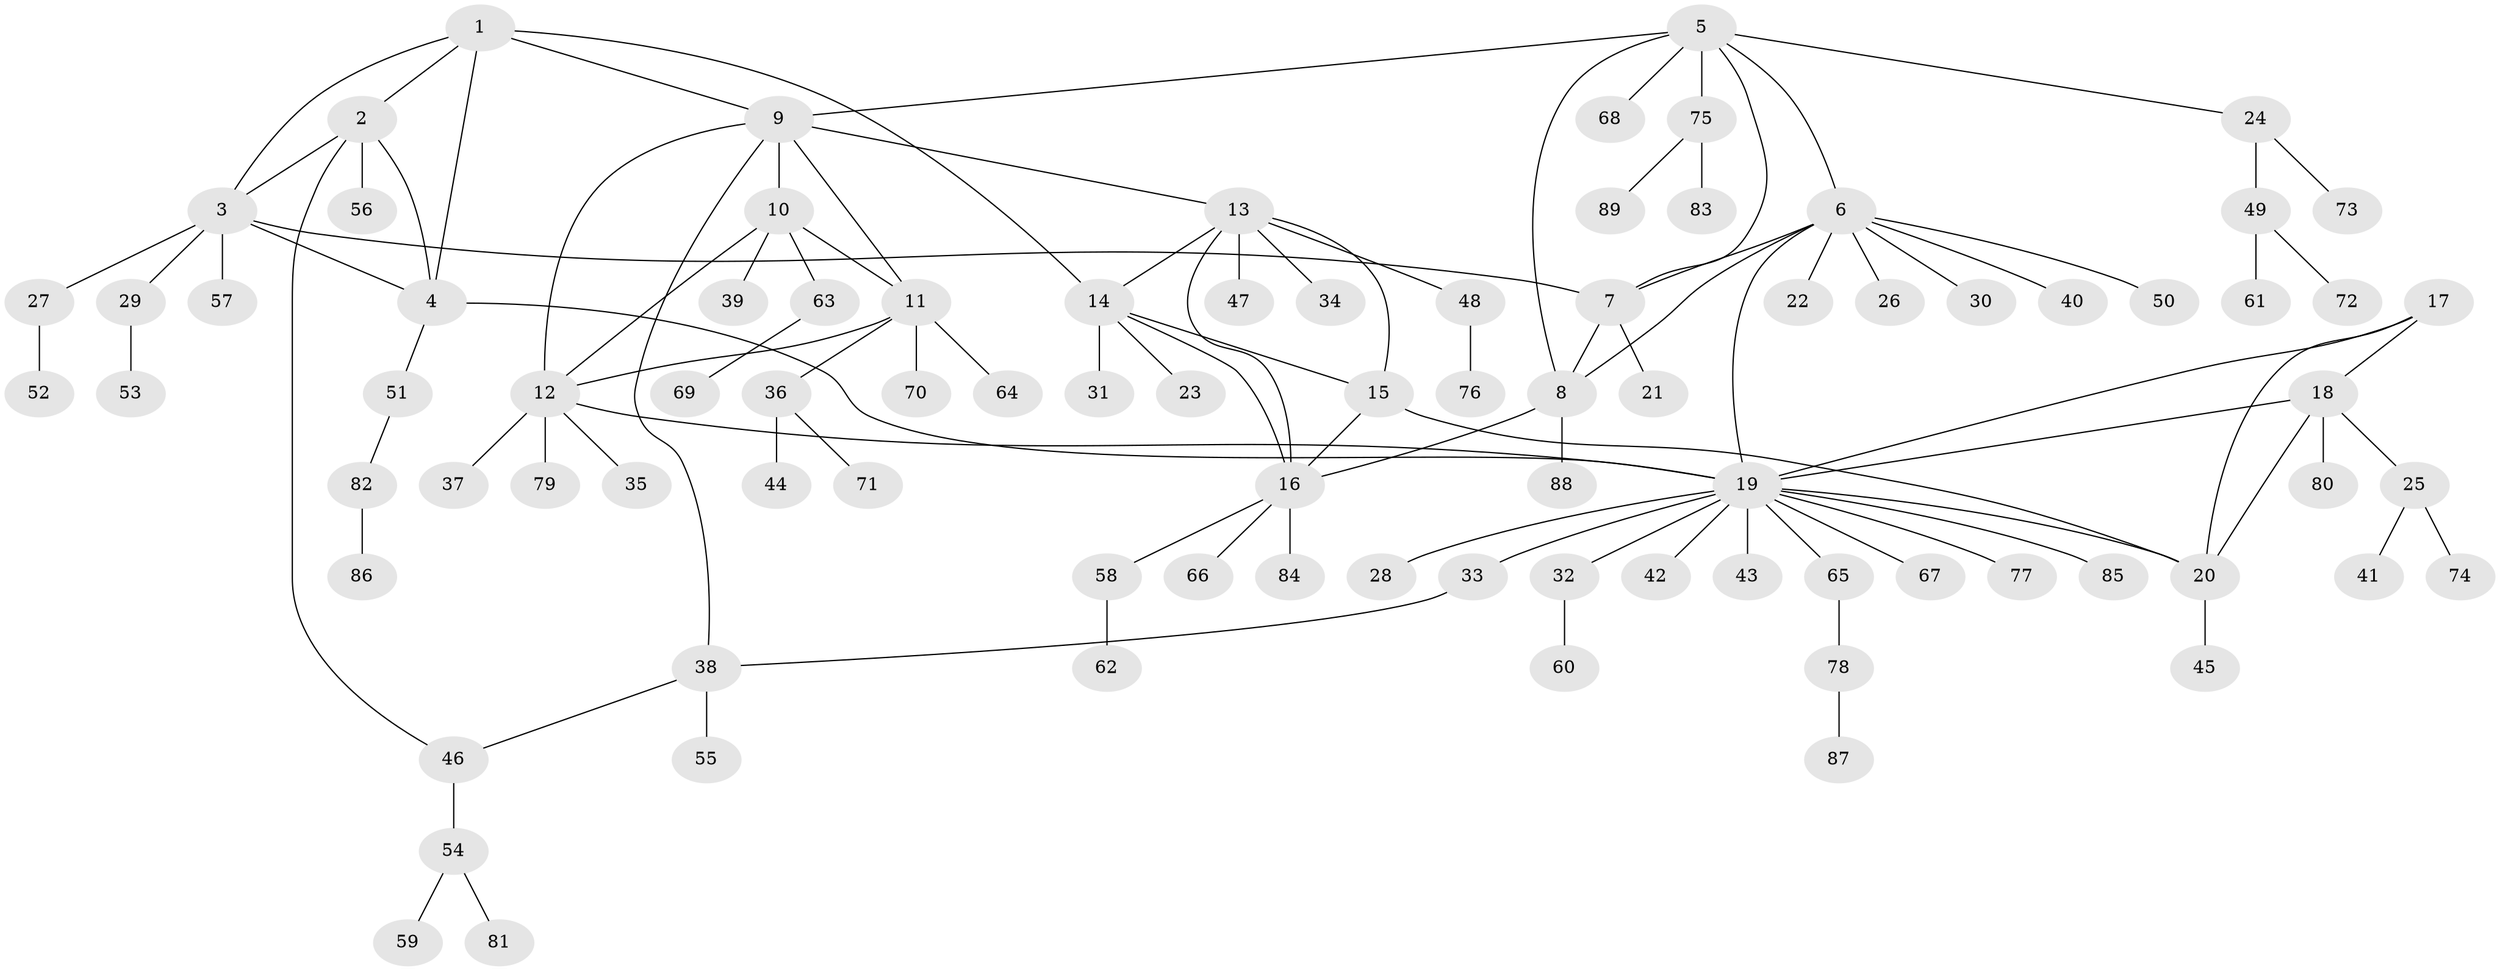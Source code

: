 // coarse degree distribution, {14: 0.02857142857142857, 4: 0.05714285714285714, 7: 0.08571428571428572, 6: 0.02857142857142857, 3: 0.02857142857142857, 2: 0.02857142857142857, 1: 0.7428571428571429}
// Generated by graph-tools (version 1.1) at 2025/19/03/04/25 18:19:56]
// undirected, 89 vertices, 111 edges
graph export_dot {
graph [start="1"]
  node [color=gray90,style=filled];
  1;
  2;
  3;
  4;
  5;
  6;
  7;
  8;
  9;
  10;
  11;
  12;
  13;
  14;
  15;
  16;
  17;
  18;
  19;
  20;
  21;
  22;
  23;
  24;
  25;
  26;
  27;
  28;
  29;
  30;
  31;
  32;
  33;
  34;
  35;
  36;
  37;
  38;
  39;
  40;
  41;
  42;
  43;
  44;
  45;
  46;
  47;
  48;
  49;
  50;
  51;
  52;
  53;
  54;
  55;
  56;
  57;
  58;
  59;
  60;
  61;
  62;
  63;
  64;
  65;
  66;
  67;
  68;
  69;
  70;
  71;
  72;
  73;
  74;
  75;
  76;
  77;
  78;
  79;
  80;
  81;
  82;
  83;
  84;
  85;
  86;
  87;
  88;
  89;
  1 -- 2;
  1 -- 3;
  1 -- 4;
  1 -- 9;
  1 -- 14;
  2 -- 3;
  2 -- 4;
  2 -- 46;
  2 -- 56;
  3 -- 4;
  3 -- 7;
  3 -- 27;
  3 -- 29;
  3 -- 57;
  4 -- 19;
  4 -- 51;
  5 -- 6;
  5 -- 7;
  5 -- 8;
  5 -- 9;
  5 -- 24;
  5 -- 68;
  5 -- 75;
  6 -- 7;
  6 -- 8;
  6 -- 19;
  6 -- 22;
  6 -- 26;
  6 -- 30;
  6 -- 40;
  6 -- 50;
  7 -- 8;
  7 -- 21;
  8 -- 16;
  8 -- 88;
  9 -- 10;
  9 -- 11;
  9 -- 12;
  9 -- 13;
  9 -- 38;
  10 -- 11;
  10 -- 12;
  10 -- 39;
  10 -- 63;
  11 -- 12;
  11 -- 36;
  11 -- 64;
  11 -- 70;
  12 -- 19;
  12 -- 35;
  12 -- 37;
  12 -- 79;
  13 -- 14;
  13 -- 15;
  13 -- 16;
  13 -- 34;
  13 -- 47;
  13 -- 48;
  14 -- 15;
  14 -- 16;
  14 -- 23;
  14 -- 31;
  15 -- 16;
  15 -- 20;
  16 -- 58;
  16 -- 66;
  16 -- 84;
  17 -- 18;
  17 -- 19;
  17 -- 20;
  18 -- 19;
  18 -- 20;
  18 -- 25;
  18 -- 80;
  19 -- 20;
  19 -- 28;
  19 -- 32;
  19 -- 33;
  19 -- 42;
  19 -- 43;
  19 -- 65;
  19 -- 67;
  19 -- 77;
  19 -- 85;
  20 -- 45;
  24 -- 49;
  24 -- 73;
  25 -- 41;
  25 -- 74;
  27 -- 52;
  29 -- 53;
  32 -- 60;
  33 -- 38;
  36 -- 44;
  36 -- 71;
  38 -- 46;
  38 -- 55;
  46 -- 54;
  48 -- 76;
  49 -- 61;
  49 -- 72;
  51 -- 82;
  54 -- 59;
  54 -- 81;
  58 -- 62;
  63 -- 69;
  65 -- 78;
  75 -- 83;
  75 -- 89;
  78 -- 87;
  82 -- 86;
}
